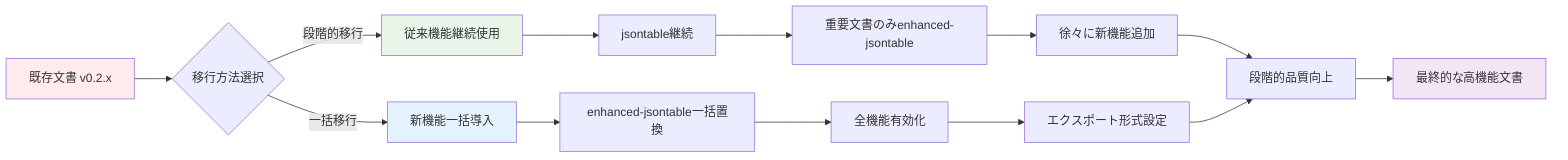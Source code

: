 graph LR
    A[既存文書 v0.2.x] --> B{移行方法選択}
    
    B -->|段階的移行| C[従来機能継続使用]
    B -->|一括移行| D[新機能一括導入]
    
    C --> C1[jsontable継続]
    C1 --> C2[重要文書のみenhanced-jsontable]
    C2 --> C3[徐々に新機能追加]
    
    D --> D1[enhanced-jsontable一括置換]
    D1 --> D2[全機能有効化]
    D2 --> D3[エクスポート形式設定]
    
    C3 --> E[段階的品質向上]
    D3 --> E
    
    E --> F[最終的な高機能文書]
    
    style A fill:#ffebee
    style C fill:#e8f5e8
    style D fill:#e3f2fd
    style F fill:#f3e5f5
